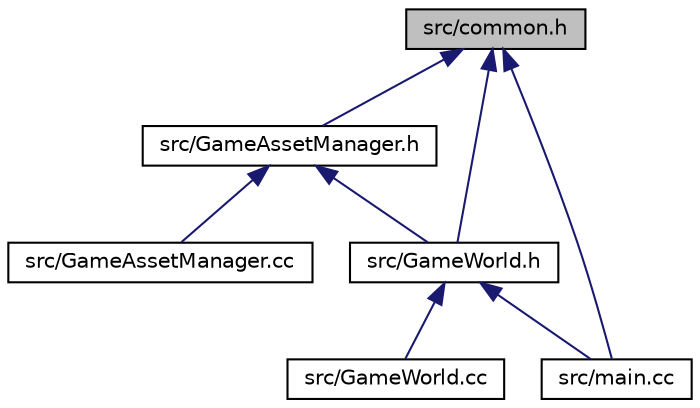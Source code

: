 digraph "src/common.h"
{
  edge [fontname="Helvetica",fontsize="10",labelfontname="Helvetica",labelfontsize="10"];
  node [fontname="Helvetica",fontsize="10",shape=record];
  Node1 [label="src/common.h",height=0.2,width=0.4,color="black", fillcolor="grey75", style="filled", fontcolor="black"];
  Node1 -> Node2 [dir="back",color="midnightblue",fontsize="10",style="solid"];
  Node2 [label="src/GameAssetManager.h",height=0.2,width=0.4,color="black", fillcolor="white", style="filled",URL="$GameAssetManager_8h.html"];
  Node2 -> Node3 [dir="back",color="midnightblue",fontsize="10",style="solid"];
  Node3 [label="src/GameAssetManager.cc",height=0.2,width=0.4,color="black", fillcolor="white", style="filled",URL="$GameAssetManager_8cc.html"];
  Node2 -> Node4 [dir="back",color="midnightblue",fontsize="10",style="solid"];
  Node4 [label="src/GameWorld.h",height=0.2,width=0.4,color="black", fillcolor="white", style="filled",URL="$GameWorld_8h.html"];
  Node4 -> Node5 [dir="back",color="midnightblue",fontsize="10",style="solid"];
  Node5 [label="src/GameWorld.cc",height=0.2,width=0.4,color="black", fillcolor="white", style="filled",URL="$GameWorld_8cc.html"];
  Node4 -> Node6 [dir="back",color="midnightblue",fontsize="10",style="solid"];
  Node6 [label="src/main.cc",height=0.2,width=0.4,color="black", fillcolor="white", style="filled",URL="$main_8cc.html"];
  Node1 -> Node4 [dir="back",color="midnightblue",fontsize="10",style="solid"];
  Node1 -> Node6 [dir="back",color="midnightblue",fontsize="10",style="solid"];
}
